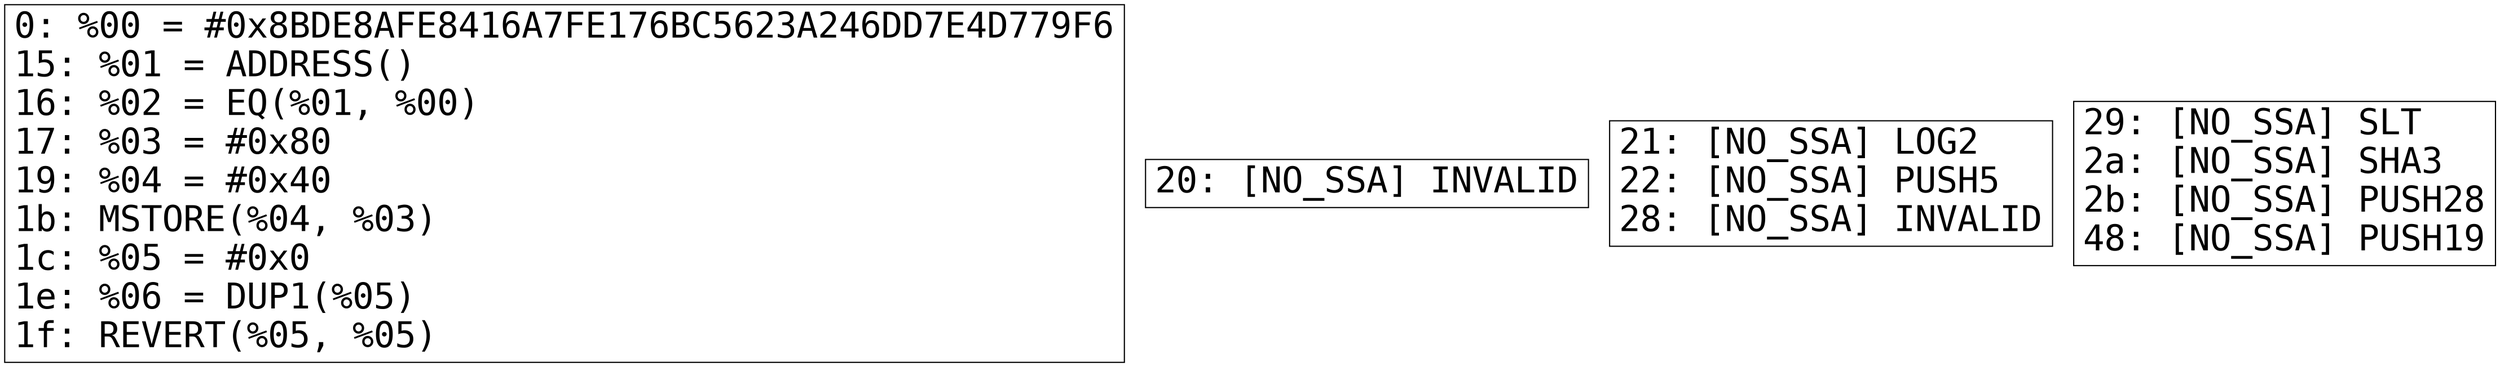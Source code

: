 digraph "graph.cfg.gv" {
	subgraph global {
		node [fontname=Courier fontsize=30.0 rank=same shape=box]
		block_0 [label="0: %00 = #0x8BDE8AFE8416A7FE176BC5623A246DD7E4D779F6\l15: %01 = ADDRESS()\l16: %02 = EQ(%01, %00)\l17: %03 = #0x80\l19: %04 = #0x40\l1b: MSTORE(%04, %03)\l1c: %05 = #0x0\l1e: %06 = DUP1(%05)\l1f: REVERT(%05, %05)\l"]
		block_20 [label="20: [NO_SSA] INVALID\l"]
		block_21 [label="21: [NO_SSA] LOG2\l22: [NO_SSA] PUSH5\l28: [NO_SSA] INVALID\l"]
		block_29 [label="29: [NO_SSA] SLT\l2a: [NO_SSA] SHA3\l2b: [NO_SSA] PUSH28\l48: [NO_SSA] PUSH19\l"]
	}
}

